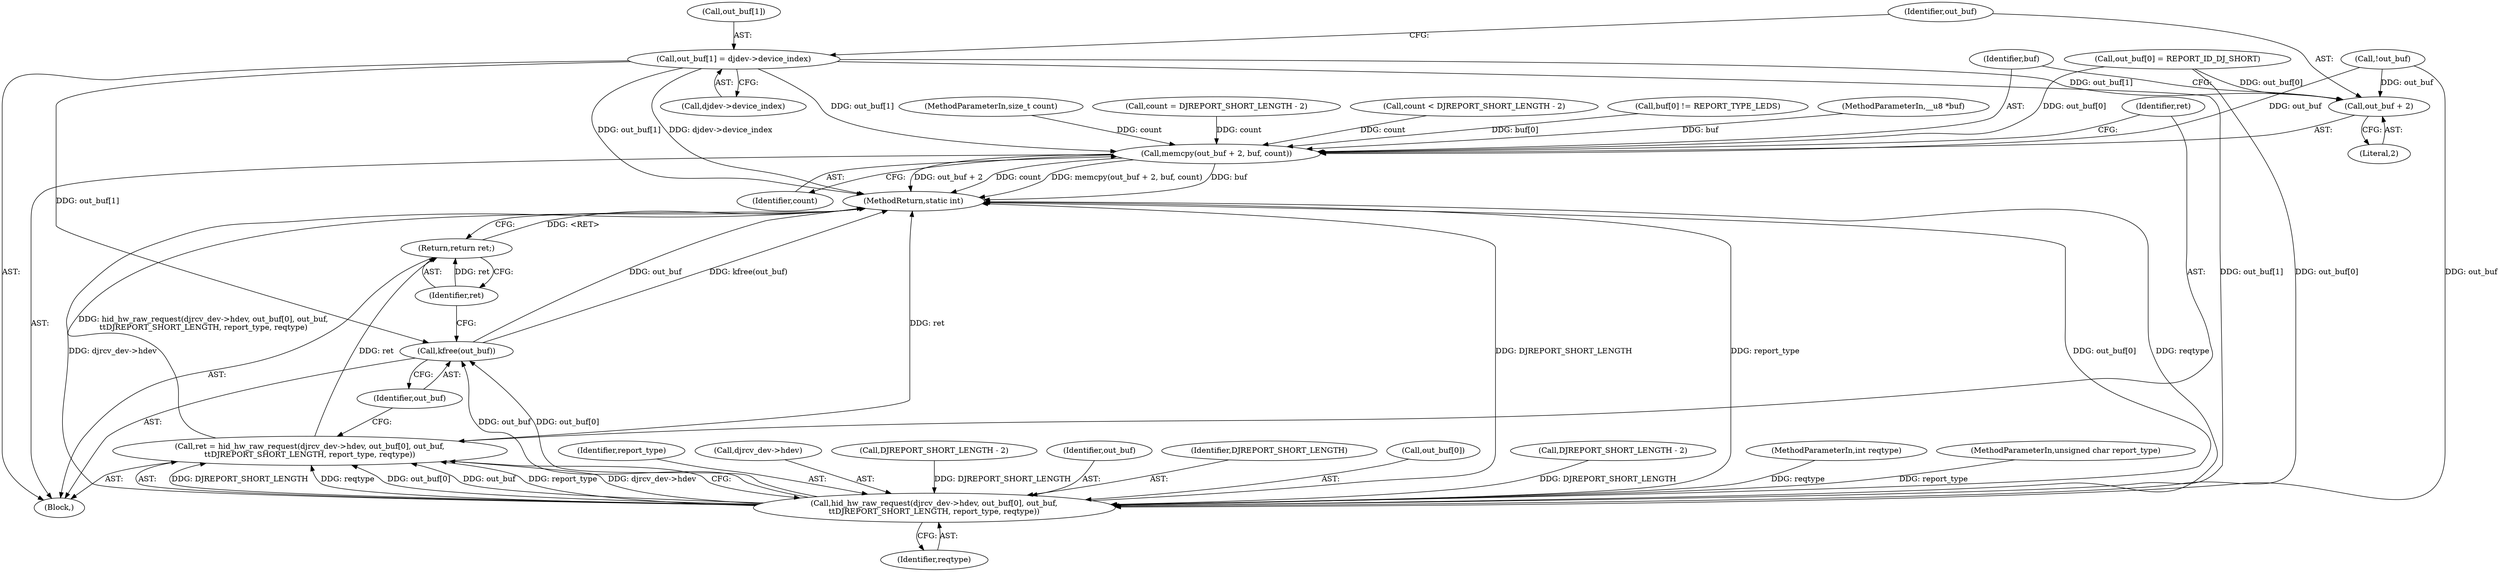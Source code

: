 digraph "0_linux_51217e69697fba92a06e07e16f55c9a52d8e8945@array" {
"1000158" [label="(Call,out_buf[1] = djdev->device_index)"];
"1000165" [label="(Call,memcpy(out_buf + 2, buf, count))"];
"1000166" [label="(Call,out_buf + 2)"];
"1000173" [label="(Call,hid_hw_raw_request(djrcv_dev->hdev, out_buf[0], out_buf,\n\t\tDJREPORT_SHORT_LENGTH, report_type, reqtype))"];
"1000171" [label="(Call,ret = hid_hw_raw_request(djrcv_dev->hdev, out_buf[0], out_buf,\n\t\tDJREPORT_SHORT_LENGTH, report_type, reqtype))"];
"1000186" [label="(Return,return ret;)"];
"1000184" [label="(Call,kfree(out_buf))"];
"1000168" [label="(Literal,2)"];
"1000148" [label="(Call,count = DJREPORT_SHORT_LENGTH - 2)"];
"1000185" [label="(Identifier,out_buf)"];
"1000182" [label="(Identifier,report_type)"];
"1000169" [label="(Identifier,buf)"];
"1000174" [label="(Call,djrcv_dev->hdev)"];
"1000170" [label="(Identifier,count)"];
"1000166" [label="(Call,out_buf + 2)"];
"1000171" [label="(Call,ret = hid_hw_raw_request(djrcv_dev->hdev, out_buf[0], out_buf,\n\t\tDJREPORT_SHORT_LENGTH, report_type, reqtype))"];
"1000159" [label="(Call,out_buf[1])"];
"1000162" [label="(Call,djdev->device_index)"];
"1000145" [label="(Call,DJREPORT_SHORT_LENGTH - 2)"];
"1000187" [label="(Identifier,ret)"];
"1000180" [label="(Identifier,out_buf)"];
"1000181" [label="(Identifier,DJREPORT_SHORT_LENGTH)"];
"1000186" [label="(Return,return ret;)"];
"1000177" [label="(Call,out_buf[0])"];
"1000104" [label="(MethodParameterIn,size_t count)"];
"1000153" [label="(Call,out_buf[0] = REPORT_ID_DJ_SHORT)"];
"1000143" [label="(Call,count < DJREPORT_SHORT_LENGTH - 2)"];
"1000107" [label="(Block,)"];
"1000150" [label="(Call,DJREPORT_SHORT_LENGTH - 2)"];
"1000137" [label="(Call,!out_buf)"];
"1000173" [label="(Call,hid_hw_raw_request(djrcv_dev->hdev, out_buf[0], out_buf,\n\t\tDJREPORT_SHORT_LENGTH, report_type, reqtype))"];
"1000165" [label="(Call,memcpy(out_buf + 2, buf, count))"];
"1000106" [label="(MethodParameterIn,int reqtype)"];
"1000105" [label="(MethodParameterIn,unsigned char report_type)"];
"1000158" [label="(Call,out_buf[1] = djdev->device_index)"];
"1000184" [label="(Call,kfree(out_buf))"];
"1000123" [label="(Call,buf[0] != REPORT_TYPE_LEDS)"];
"1000103" [label="(MethodParameterIn,__u8 *buf)"];
"1000167" [label="(Identifier,out_buf)"];
"1000183" [label="(Identifier,reqtype)"];
"1000188" [label="(MethodReturn,static int)"];
"1000172" [label="(Identifier,ret)"];
"1000158" -> "1000107"  [label="AST: "];
"1000158" -> "1000162"  [label="CFG: "];
"1000159" -> "1000158"  [label="AST: "];
"1000162" -> "1000158"  [label="AST: "];
"1000167" -> "1000158"  [label="CFG: "];
"1000158" -> "1000188"  [label="DDG: djdev->device_index"];
"1000158" -> "1000188"  [label="DDG: out_buf[1]"];
"1000158" -> "1000165"  [label="DDG: out_buf[1]"];
"1000158" -> "1000166"  [label="DDG: out_buf[1]"];
"1000158" -> "1000173"  [label="DDG: out_buf[1]"];
"1000158" -> "1000184"  [label="DDG: out_buf[1]"];
"1000165" -> "1000107"  [label="AST: "];
"1000165" -> "1000170"  [label="CFG: "];
"1000166" -> "1000165"  [label="AST: "];
"1000169" -> "1000165"  [label="AST: "];
"1000170" -> "1000165"  [label="AST: "];
"1000172" -> "1000165"  [label="CFG: "];
"1000165" -> "1000188"  [label="DDG: buf"];
"1000165" -> "1000188"  [label="DDG: out_buf + 2"];
"1000165" -> "1000188"  [label="DDG: count"];
"1000165" -> "1000188"  [label="DDG: memcpy(out_buf + 2, buf, count)"];
"1000153" -> "1000165"  [label="DDG: out_buf[0]"];
"1000137" -> "1000165"  [label="DDG: out_buf"];
"1000123" -> "1000165"  [label="DDG: buf[0]"];
"1000103" -> "1000165"  [label="DDG: buf"];
"1000143" -> "1000165"  [label="DDG: count"];
"1000148" -> "1000165"  [label="DDG: count"];
"1000104" -> "1000165"  [label="DDG: count"];
"1000166" -> "1000168"  [label="CFG: "];
"1000167" -> "1000166"  [label="AST: "];
"1000168" -> "1000166"  [label="AST: "];
"1000169" -> "1000166"  [label="CFG: "];
"1000153" -> "1000166"  [label="DDG: out_buf[0]"];
"1000137" -> "1000166"  [label="DDG: out_buf"];
"1000173" -> "1000171"  [label="AST: "];
"1000173" -> "1000183"  [label="CFG: "];
"1000174" -> "1000173"  [label="AST: "];
"1000177" -> "1000173"  [label="AST: "];
"1000180" -> "1000173"  [label="AST: "];
"1000181" -> "1000173"  [label="AST: "];
"1000182" -> "1000173"  [label="AST: "];
"1000183" -> "1000173"  [label="AST: "];
"1000171" -> "1000173"  [label="CFG: "];
"1000173" -> "1000188"  [label="DDG: DJREPORT_SHORT_LENGTH"];
"1000173" -> "1000188"  [label="DDG: report_type"];
"1000173" -> "1000188"  [label="DDG: out_buf[0]"];
"1000173" -> "1000188"  [label="DDG: reqtype"];
"1000173" -> "1000188"  [label="DDG: djrcv_dev->hdev"];
"1000173" -> "1000171"  [label="DDG: DJREPORT_SHORT_LENGTH"];
"1000173" -> "1000171"  [label="DDG: reqtype"];
"1000173" -> "1000171"  [label="DDG: out_buf[0]"];
"1000173" -> "1000171"  [label="DDG: out_buf"];
"1000173" -> "1000171"  [label="DDG: report_type"];
"1000173" -> "1000171"  [label="DDG: djrcv_dev->hdev"];
"1000153" -> "1000173"  [label="DDG: out_buf[0]"];
"1000137" -> "1000173"  [label="DDG: out_buf"];
"1000150" -> "1000173"  [label="DDG: DJREPORT_SHORT_LENGTH"];
"1000145" -> "1000173"  [label="DDG: DJREPORT_SHORT_LENGTH"];
"1000105" -> "1000173"  [label="DDG: report_type"];
"1000106" -> "1000173"  [label="DDG: reqtype"];
"1000173" -> "1000184"  [label="DDG: out_buf"];
"1000173" -> "1000184"  [label="DDG: out_buf[0]"];
"1000171" -> "1000107"  [label="AST: "];
"1000172" -> "1000171"  [label="AST: "];
"1000185" -> "1000171"  [label="CFG: "];
"1000171" -> "1000188"  [label="DDG: ret"];
"1000171" -> "1000188"  [label="DDG: hid_hw_raw_request(djrcv_dev->hdev, out_buf[0], out_buf,\n\t\tDJREPORT_SHORT_LENGTH, report_type, reqtype)"];
"1000171" -> "1000186"  [label="DDG: ret"];
"1000186" -> "1000107"  [label="AST: "];
"1000186" -> "1000187"  [label="CFG: "];
"1000187" -> "1000186"  [label="AST: "];
"1000188" -> "1000186"  [label="CFG: "];
"1000186" -> "1000188"  [label="DDG: <RET>"];
"1000187" -> "1000186"  [label="DDG: ret"];
"1000184" -> "1000107"  [label="AST: "];
"1000184" -> "1000185"  [label="CFG: "];
"1000185" -> "1000184"  [label="AST: "];
"1000187" -> "1000184"  [label="CFG: "];
"1000184" -> "1000188"  [label="DDG: out_buf"];
"1000184" -> "1000188"  [label="DDG: kfree(out_buf)"];
}
